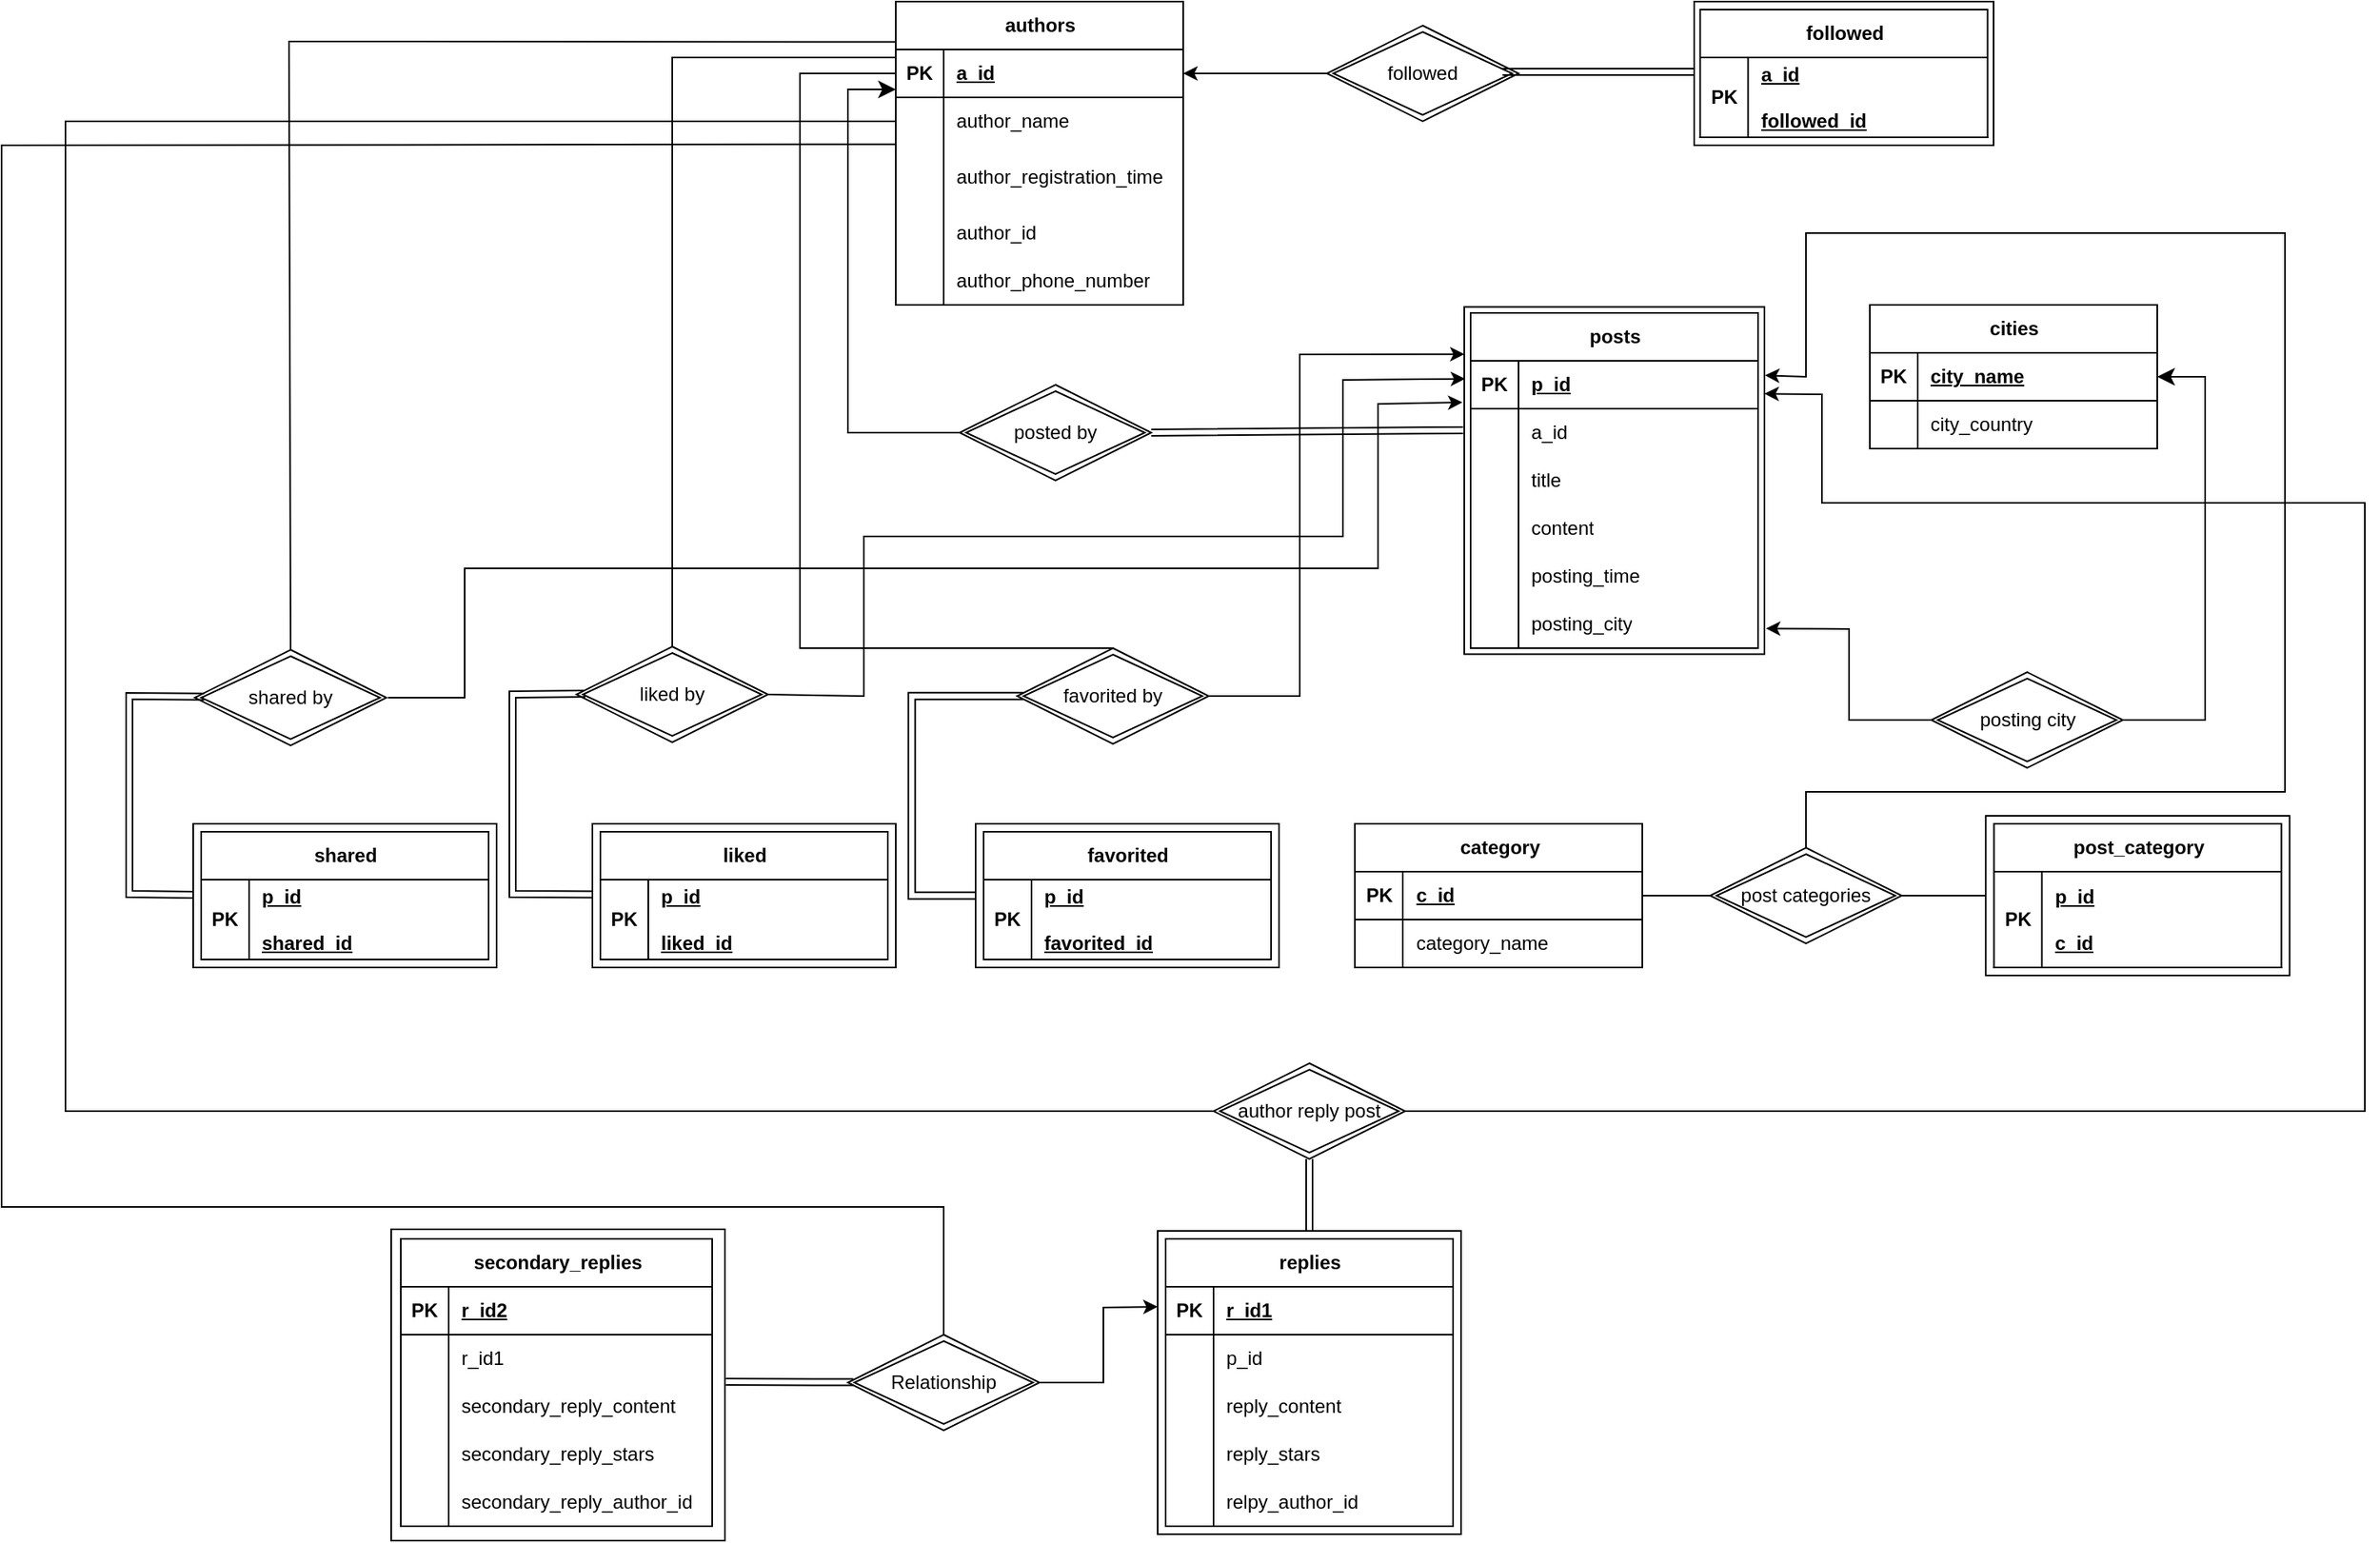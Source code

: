 <mxfile version="21.1.2" type="device">
  <diagram id="R2lEEEUBdFMjLlhIrx00" name="Page-1">
    <mxGraphModel dx="1918" dy="1151" grid="1" gridSize="10" guides="1" tooltips="1" connect="1" arrows="1" fold="1" page="0" pageScale="1" pageWidth="850" pageHeight="1100" math="0" shadow="0" extFonts="Permanent Marker^https://fonts.googleapis.com/css?family=Permanent+Marker">
      <root>
        <mxCell id="0" />
        <mxCell id="1" parent="0" />
        <mxCell id="PTO_yJPM0yT8PVMOKiED-144" value="" style="rounded=0;whiteSpace=wrap;html=1;fillColor=none;" parent="1" vertex="1">
          <mxGeometry x="920" y="-115" width="187.5" height="90" as="geometry" />
        </mxCell>
        <mxCell id="PTO_yJPM0yT8PVMOKiED-2" value="authors" style="shape=table;startSize=30;container=1;collapsible=1;childLayout=tableLayout;fixedRows=1;rowLines=0;fontStyle=1;align=center;resizeLast=1;html=1;" parent="1" vertex="1">
          <mxGeometry x="420" y="-115" width="180" height="190" as="geometry" />
        </mxCell>
        <mxCell id="PTO_yJPM0yT8PVMOKiED-3" value="" style="shape=tableRow;horizontal=0;startSize=0;swimlaneHead=0;swimlaneBody=0;fillColor=none;collapsible=0;dropTarget=0;points=[[0,0.5],[1,0.5]];portConstraint=eastwest;top=0;left=0;right=0;bottom=1;" parent="PTO_yJPM0yT8PVMOKiED-2" vertex="1">
          <mxGeometry y="30" width="180" height="30" as="geometry" />
        </mxCell>
        <mxCell id="PTO_yJPM0yT8PVMOKiED-4" value="PK" style="shape=partialRectangle;connectable=0;fillColor=none;top=0;left=0;bottom=0;right=0;fontStyle=1;overflow=hidden;whiteSpace=wrap;html=1;" parent="PTO_yJPM0yT8PVMOKiED-3" vertex="1">
          <mxGeometry width="30" height="30" as="geometry">
            <mxRectangle width="30" height="30" as="alternateBounds" />
          </mxGeometry>
        </mxCell>
        <mxCell id="PTO_yJPM0yT8PVMOKiED-5" value="a_id" style="shape=partialRectangle;connectable=0;fillColor=none;top=0;left=0;bottom=0;right=0;align=left;spacingLeft=6;fontStyle=5;overflow=hidden;whiteSpace=wrap;html=1;" parent="PTO_yJPM0yT8PVMOKiED-3" vertex="1">
          <mxGeometry x="30" width="150" height="30" as="geometry">
            <mxRectangle width="150" height="30" as="alternateBounds" />
          </mxGeometry>
        </mxCell>
        <mxCell id="PTO_yJPM0yT8PVMOKiED-6" value="" style="shape=tableRow;horizontal=0;startSize=0;swimlaneHead=0;swimlaneBody=0;fillColor=none;collapsible=0;dropTarget=0;points=[[0,0.5],[1,0.5]];portConstraint=eastwest;top=0;left=0;right=0;bottom=0;" parent="PTO_yJPM0yT8PVMOKiED-2" vertex="1">
          <mxGeometry y="60" width="180" height="30" as="geometry" />
        </mxCell>
        <mxCell id="PTO_yJPM0yT8PVMOKiED-7" value="" style="shape=partialRectangle;connectable=0;fillColor=none;top=0;left=0;bottom=0;right=0;editable=1;overflow=hidden;whiteSpace=wrap;html=1;" parent="PTO_yJPM0yT8PVMOKiED-6" vertex="1">
          <mxGeometry width="30" height="30" as="geometry">
            <mxRectangle width="30" height="30" as="alternateBounds" />
          </mxGeometry>
        </mxCell>
        <mxCell id="PTO_yJPM0yT8PVMOKiED-8" value="author_name" style="shape=partialRectangle;connectable=0;fillColor=none;top=0;left=0;bottom=0;right=0;align=left;spacingLeft=6;overflow=hidden;whiteSpace=wrap;html=1;" parent="PTO_yJPM0yT8PVMOKiED-6" vertex="1">
          <mxGeometry x="30" width="150" height="30" as="geometry">
            <mxRectangle width="150" height="30" as="alternateBounds" />
          </mxGeometry>
        </mxCell>
        <mxCell id="PTO_yJPM0yT8PVMOKiED-9" value="" style="shape=tableRow;horizontal=0;startSize=0;swimlaneHead=0;swimlaneBody=0;fillColor=none;collapsible=0;dropTarget=0;points=[[0,0.5],[1,0.5]];portConstraint=eastwest;top=0;left=0;right=0;bottom=0;" parent="PTO_yJPM0yT8PVMOKiED-2" vertex="1">
          <mxGeometry y="90" width="180" height="40" as="geometry" />
        </mxCell>
        <mxCell id="PTO_yJPM0yT8PVMOKiED-10" value="" style="shape=partialRectangle;connectable=0;fillColor=none;top=0;left=0;bottom=0;right=0;editable=1;overflow=hidden;whiteSpace=wrap;html=1;" parent="PTO_yJPM0yT8PVMOKiED-9" vertex="1">
          <mxGeometry width="30" height="40" as="geometry">
            <mxRectangle width="30" height="40" as="alternateBounds" />
          </mxGeometry>
        </mxCell>
        <mxCell id="PTO_yJPM0yT8PVMOKiED-11" value="author_registration_time" style="shape=partialRectangle;connectable=0;fillColor=none;top=0;left=0;bottom=0;right=0;align=left;spacingLeft=6;overflow=hidden;whiteSpace=wrap;html=1;" parent="PTO_yJPM0yT8PVMOKiED-9" vertex="1">
          <mxGeometry x="30" width="150" height="40" as="geometry">
            <mxRectangle width="150" height="40" as="alternateBounds" />
          </mxGeometry>
        </mxCell>
        <mxCell id="PTO_yJPM0yT8PVMOKiED-12" value="" style="shape=tableRow;horizontal=0;startSize=0;swimlaneHead=0;swimlaneBody=0;fillColor=none;collapsible=0;dropTarget=0;points=[[0,0.5],[1,0.5]];portConstraint=eastwest;top=0;left=0;right=0;bottom=0;" parent="PTO_yJPM0yT8PVMOKiED-2" vertex="1">
          <mxGeometry y="130" width="180" height="30" as="geometry" />
        </mxCell>
        <mxCell id="PTO_yJPM0yT8PVMOKiED-13" value="" style="shape=partialRectangle;connectable=0;fillColor=none;top=0;left=0;bottom=0;right=0;editable=1;overflow=hidden;whiteSpace=wrap;html=1;" parent="PTO_yJPM0yT8PVMOKiED-12" vertex="1">
          <mxGeometry width="30" height="30" as="geometry">
            <mxRectangle width="30" height="30" as="alternateBounds" />
          </mxGeometry>
        </mxCell>
        <mxCell id="PTO_yJPM0yT8PVMOKiED-14" value="author_id" style="shape=partialRectangle;connectable=0;fillColor=none;top=0;left=0;bottom=0;right=0;align=left;spacingLeft=6;overflow=hidden;whiteSpace=wrap;html=1;" parent="PTO_yJPM0yT8PVMOKiED-12" vertex="1">
          <mxGeometry x="30" width="150" height="30" as="geometry">
            <mxRectangle width="150" height="30" as="alternateBounds" />
          </mxGeometry>
        </mxCell>
        <mxCell id="PTO_yJPM0yT8PVMOKiED-15" style="shape=tableRow;horizontal=0;startSize=0;swimlaneHead=0;swimlaneBody=0;fillColor=none;collapsible=0;dropTarget=0;points=[[0,0.5],[1,0.5]];portConstraint=eastwest;top=0;left=0;right=0;bottom=0;" parent="PTO_yJPM0yT8PVMOKiED-2" vertex="1">
          <mxGeometry y="160" width="180" height="30" as="geometry" />
        </mxCell>
        <mxCell id="PTO_yJPM0yT8PVMOKiED-16" style="shape=partialRectangle;connectable=0;fillColor=none;top=0;left=0;bottom=0;right=0;editable=1;overflow=hidden;whiteSpace=wrap;html=1;" parent="PTO_yJPM0yT8PVMOKiED-15" vertex="1">
          <mxGeometry width="30" height="30" as="geometry">
            <mxRectangle width="30" height="30" as="alternateBounds" />
          </mxGeometry>
        </mxCell>
        <mxCell id="PTO_yJPM0yT8PVMOKiED-17" value="author_phone_number" style="shape=partialRectangle;connectable=0;fillColor=none;top=0;left=0;bottom=0;right=0;align=left;spacingLeft=6;overflow=hidden;whiteSpace=wrap;html=1;" parent="PTO_yJPM0yT8PVMOKiED-15" vertex="1">
          <mxGeometry x="30" width="150" height="30" as="geometry">
            <mxRectangle width="150" height="30" as="alternateBounds" />
          </mxGeometry>
        </mxCell>
        <mxCell id="PTO_yJPM0yT8PVMOKiED-18" value="posts" style="shape=table;startSize=30;container=1;collapsible=1;childLayout=tableLayout;fixedRows=1;rowLines=0;fontStyle=1;align=center;resizeLast=1;html=1;" parent="1" vertex="1">
          <mxGeometry x="780" y="80" width="180" height="210" as="geometry" />
        </mxCell>
        <mxCell id="PTO_yJPM0yT8PVMOKiED-187" value="" style="shape=tableRow;horizontal=0;startSize=0;swimlaneHead=0;swimlaneBody=0;fillColor=none;collapsible=0;dropTarget=0;points=[[0,0.5],[1,0.5]];portConstraint=eastwest;top=0;left=0;right=0;bottom=1;" parent="PTO_yJPM0yT8PVMOKiED-18" vertex="1">
          <mxGeometry y="30" width="180" height="30" as="geometry" />
        </mxCell>
        <mxCell id="PTO_yJPM0yT8PVMOKiED-188" value="PK" style="shape=partialRectangle;connectable=0;fillColor=none;top=0;left=0;bottom=0;right=0;fontStyle=1;overflow=hidden;whiteSpace=wrap;html=1;" parent="PTO_yJPM0yT8PVMOKiED-187" vertex="1">
          <mxGeometry width="30" height="30" as="geometry">
            <mxRectangle width="30" height="30" as="alternateBounds" />
          </mxGeometry>
        </mxCell>
        <mxCell id="PTO_yJPM0yT8PVMOKiED-189" value="p_id" style="shape=partialRectangle;connectable=0;fillColor=none;top=0;left=0;bottom=0;right=0;align=left;spacingLeft=6;fontStyle=5;overflow=hidden;whiteSpace=wrap;html=1;" parent="PTO_yJPM0yT8PVMOKiED-187" vertex="1">
          <mxGeometry x="30" width="150" height="30" as="geometry">
            <mxRectangle width="150" height="30" as="alternateBounds" />
          </mxGeometry>
        </mxCell>
        <mxCell id="PTO_yJPM0yT8PVMOKiED-22" value="" style="shape=tableRow;horizontal=0;startSize=0;swimlaneHead=0;swimlaneBody=0;fillColor=none;collapsible=0;dropTarget=0;points=[[0,0.5],[1,0.5]];portConstraint=eastwest;top=0;left=0;right=0;bottom=0;" parent="PTO_yJPM0yT8PVMOKiED-18" vertex="1">
          <mxGeometry y="60" width="180" height="30" as="geometry" />
        </mxCell>
        <mxCell id="PTO_yJPM0yT8PVMOKiED-23" value="" style="shape=partialRectangle;connectable=0;fillColor=none;top=0;left=0;bottom=0;right=0;editable=1;overflow=hidden;whiteSpace=wrap;html=1;" parent="PTO_yJPM0yT8PVMOKiED-22" vertex="1">
          <mxGeometry width="30" height="30" as="geometry">
            <mxRectangle width="30" height="30" as="alternateBounds" />
          </mxGeometry>
        </mxCell>
        <mxCell id="PTO_yJPM0yT8PVMOKiED-24" value="a_id" style="shape=partialRectangle;connectable=0;fillColor=none;top=0;left=0;bottom=0;right=0;align=left;spacingLeft=6;overflow=hidden;whiteSpace=wrap;html=1;" parent="PTO_yJPM0yT8PVMOKiED-22" vertex="1">
          <mxGeometry x="30" width="150" height="30" as="geometry">
            <mxRectangle width="150" height="30" as="alternateBounds" />
          </mxGeometry>
        </mxCell>
        <mxCell id="PTO_yJPM0yT8PVMOKiED-25" value="" style="shape=tableRow;horizontal=0;startSize=0;swimlaneHead=0;swimlaneBody=0;fillColor=none;collapsible=0;dropTarget=0;points=[[0,0.5],[1,0.5]];portConstraint=eastwest;top=0;left=0;right=0;bottom=0;" parent="PTO_yJPM0yT8PVMOKiED-18" vertex="1">
          <mxGeometry y="90" width="180" height="30" as="geometry" />
        </mxCell>
        <mxCell id="PTO_yJPM0yT8PVMOKiED-26" value="" style="shape=partialRectangle;connectable=0;fillColor=none;top=0;left=0;bottom=0;right=0;editable=1;overflow=hidden;whiteSpace=wrap;html=1;" parent="PTO_yJPM0yT8PVMOKiED-25" vertex="1">
          <mxGeometry width="30" height="30" as="geometry">
            <mxRectangle width="30" height="30" as="alternateBounds" />
          </mxGeometry>
        </mxCell>
        <mxCell id="PTO_yJPM0yT8PVMOKiED-27" value="title" style="shape=partialRectangle;connectable=0;fillColor=none;top=0;left=0;bottom=0;right=0;align=left;spacingLeft=6;overflow=hidden;whiteSpace=wrap;html=1;" parent="PTO_yJPM0yT8PVMOKiED-25" vertex="1">
          <mxGeometry x="30" width="150" height="30" as="geometry">
            <mxRectangle width="150" height="30" as="alternateBounds" />
          </mxGeometry>
        </mxCell>
        <mxCell id="PTO_yJPM0yT8PVMOKiED-28" value="" style="shape=tableRow;horizontal=0;startSize=0;swimlaneHead=0;swimlaneBody=0;fillColor=none;collapsible=0;dropTarget=0;points=[[0,0.5],[1,0.5]];portConstraint=eastwest;top=0;left=0;right=0;bottom=0;" parent="PTO_yJPM0yT8PVMOKiED-18" vertex="1">
          <mxGeometry y="120" width="180" height="30" as="geometry" />
        </mxCell>
        <mxCell id="PTO_yJPM0yT8PVMOKiED-29" value="" style="shape=partialRectangle;connectable=0;fillColor=none;top=0;left=0;bottom=0;right=0;editable=1;overflow=hidden;whiteSpace=wrap;html=1;" parent="PTO_yJPM0yT8PVMOKiED-28" vertex="1">
          <mxGeometry width="30" height="30" as="geometry">
            <mxRectangle width="30" height="30" as="alternateBounds" />
          </mxGeometry>
        </mxCell>
        <mxCell id="PTO_yJPM0yT8PVMOKiED-30" value="content" style="shape=partialRectangle;connectable=0;fillColor=none;top=0;left=0;bottom=0;right=0;align=left;spacingLeft=6;overflow=hidden;whiteSpace=wrap;html=1;" parent="PTO_yJPM0yT8PVMOKiED-28" vertex="1">
          <mxGeometry x="30" width="150" height="30" as="geometry">
            <mxRectangle width="150" height="30" as="alternateBounds" />
          </mxGeometry>
        </mxCell>
        <mxCell id="PTO_yJPM0yT8PVMOKiED-34" style="shape=tableRow;horizontal=0;startSize=0;swimlaneHead=0;swimlaneBody=0;fillColor=none;collapsible=0;dropTarget=0;points=[[0,0.5],[1,0.5]];portConstraint=eastwest;top=0;left=0;right=0;bottom=0;" parent="PTO_yJPM0yT8PVMOKiED-18" vertex="1">
          <mxGeometry y="150" width="180" height="30" as="geometry" />
        </mxCell>
        <mxCell id="PTO_yJPM0yT8PVMOKiED-35" style="shape=partialRectangle;connectable=0;fillColor=none;top=0;left=0;bottom=0;right=0;editable=1;overflow=hidden;whiteSpace=wrap;html=1;" parent="PTO_yJPM0yT8PVMOKiED-34" vertex="1">
          <mxGeometry width="30" height="30" as="geometry">
            <mxRectangle width="30" height="30" as="alternateBounds" />
          </mxGeometry>
        </mxCell>
        <mxCell id="PTO_yJPM0yT8PVMOKiED-36" value="posting_time" style="shape=partialRectangle;connectable=0;fillColor=none;top=0;left=0;bottom=0;right=0;align=left;spacingLeft=6;overflow=hidden;whiteSpace=wrap;html=1;" parent="PTO_yJPM0yT8PVMOKiED-34" vertex="1">
          <mxGeometry x="30" width="150" height="30" as="geometry">
            <mxRectangle width="150" height="30" as="alternateBounds" />
          </mxGeometry>
        </mxCell>
        <mxCell id="PTO_yJPM0yT8PVMOKiED-40" style="shape=tableRow;horizontal=0;startSize=0;swimlaneHead=0;swimlaneBody=0;fillColor=none;collapsible=0;dropTarget=0;points=[[0,0.5],[1,0.5]];portConstraint=eastwest;top=0;left=0;right=0;bottom=0;" parent="PTO_yJPM0yT8PVMOKiED-18" vertex="1">
          <mxGeometry y="180" width="180" height="30" as="geometry" />
        </mxCell>
        <mxCell id="PTO_yJPM0yT8PVMOKiED-41" style="shape=partialRectangle;connectable=0;fillColor=none;top=0;left=0;bottom=0;right=0;editable=1;overflow=hidden;whiteSpace=wrap;html=1;" parent="PTO_yJPM0yT8PVMOKiED-40" vertex="1">
          <mxGeometry width="30" height="30" as="geometry">
            <mxRectangle width="30" height="30" as="alternateBounds" />
          </mxGeometry>
        </mxCell>
        <mxCell id="PTO_yJPM0yT8PVMOKiED-42" value="posting_city" style="shape=partialRectangle;connectable=0;fillColor=none;top=0;left=0;bottom=0;right=0;align=left;spacingLeft=6;overflow=hidden;whiteSpace=wrap;html=1;" parent="PTO_yJPM0yT8PVMOKiED-40" vertex="1">
          <mxGeometry x="30" width="150" height="30" as="geometry">
            <mxRectangle width="150" height="30" as="alternateBounds" />
          </mxGeometry>
        </mxCell>
        <mxCell id="PTO_yJPM0yT8PVMOKiED-43" value="cities" style="shape=table;startSize=30;container=1;collapsible=1;childLayout=tableLayout;fixedRows=1;rowLines=0;fontStyle=1;align=center;resizeLast=1;html=1;" parent="1" vertex="1">
          <mxGeometry x="1030" y="75" width="180" height="90" as="geometry" />
        </mxCell>
        <mxCell id="PTO_yJPM0yT8PVMOKiED-44" value="" style="shape=tableRow;horizontal=0;startSize=0;swimlaneHead=0;swimlaneBody=0;fillColor=none;collapsible=0;dropTarget=0;points=[[0,0.5],[1,0.5]];portConstraint=eastwest;top=0;left=0;right=0;bottom=1;" parent="PTO_yJPM0yT8PVMOKiED-43" vertex="1">
          <mxGeometry y="30" width="180" height="30" as="geometry" />
        </mxCell>
        <mxCell id="PTO_yJPM0yT8PVMOKiED-45" value="PK" style="shape=partialRectangle;connectable=0;fillColor=none;top=0;left=0;bottom=0;right=0;fontStyle=1;overflow=hidden;whiteSpace=wrap;html=1;" parent="PTO_yJPM0yT8PVMOKiED-44" vertex="1">
          <mxGeometry width="30" height="30" as="geometry">
            <mxRectangle width="30" height="30" as="alternateBounds" />
          </mxGeometry>
        </mxCell>
        <mxCell id="PTO_yJPM0yT8PVMOKiED-46" value="city_name" style="shape=partialRectangle;connectable=0;fillColor=none;top=0;left=0;bottom=0;right=0;align=left;spacingLeft=6;fontStyle=5;overflow=hidden;whiteSpace=wrap;html=1;" parent="PTO_yJPM0yT8PVMOKiED-44" vertex="1">
          <mxGeometry x="30" width="150" height="30" as="geometry">
            <mxRectangle width="150" height="30" as="alternateBounds" />
          </mxGeometry>
        </mxCell>
        <mxCell id="PTO_yJPM0yT8PVMOKiED-47" value="" style="shape=tableRow;horizontal=0;startSize=0;swimlaneHead=0;swimlaneBody=0;fillColor=none;collapsible=0;dropTarget=0;points=[[0,0.5],[1,0.5]];portConstraint=eastwest;top=0;left=0;right=0;bottom=0;" parent="PTO_yJPM0yT8PVMOKiED-43" vertex="1">
          <mxGeometry y="60" width="180" height="30" as="geometry" />
        </mxCell>
        <mxCell id="PTO_yJPM0yT8PVMOKiED-48" value="" style="shape=partialRectangle;connectable=0;fillColor=none;top=0;left=0;bottom=0;right=0;editable=1;overflow=hidden;whiteSpace=wrap;html=1;" parent="PTO_yJPM0yT8PVMOKiED-47" vertex="1">
          <mxGeometry width="30" height="30" as="geometry">
            <mxRectangle width="30" height="30" as="alternateBounds" />
          </mxGeometry>
        </mxCell>
        <mxCell id="PTO_yJPM0yT8PVMOKiED-49" value="city_country" style="shape=partialRectangle;connectable=0;fillColor=none;top=0;left=0;bottom=0;right=0;align=left;spacingLeft=6;overflow=hidden;whiteSpace=wrap;html=1;" parent="PTO_yJPM0yT8PVMOKiED-47" vertex="1">
          <mxGeometry x="30" width="150" height="30" as="geometry">
            <mxRectangle width="150" height="30" as="alternateBounds" />
          </mxGeometry>
        </mxCell>
        <mxCell id="PTO_yJPM0yT8PVMOKiED-56" value="category" style="shape=table;startSize=30;container=1;collapsible=1;childLayout=tableLayout;fixedRows=1;rowLines=0;fontStyle=1;align=center;resizeLast=1;html=1;" parent="1" vertex="1">
          <mxGeometry x="707.5" y="400" width="180" height="90" as="geometry" />
        </mxCell>
        <mxCell id="PTO_yJPM0yT8PVMOKiED-57" value="" style="shape=tableRow;horizontal=0;startSize=0;swimlaneHead=0;swimlaneBody=0;fillColor=none;collapsible=0;dropTarget=0;points=[[0,0.5],[1,0.5]];portConstraint=eastwest;top=0;left=0;right=0;bottom=1;" parent="PTO_yJPM0yT8PVMOKiED-56" vertex="1">
          <mxGeometry y="30" width="180" height="30" as="geometry" />
        </mxCell>
        <mxCell id="PTO_yJPM0yT8PVMOKiED-58" value="PK" style="shape=partialRectangle;connectable=0;fillColor=none;top=0;left=0;bottom=0;right=0;fontStyle=1;overflow=hidden;whiteSpace=wrap;html=1;" parent="PTO_yJPM0yT8PVMOKiED-57" vertex="1">
          <mxGeometry width="30" height="30" as="geometry">
            <mxRectangle width="30" height="30" as="alternateBounds" />
          </mxGeometry>
        </mxCell>
        <mxCell id="PTO_yJPM0yT8PVMOKiED-59" value="c_id" style="shape=partialRectangle;connectable=0;fillColor=none;top=0;left=0;bottom=0;right=0;align=left;spacingLeft=6;fontStyle=5;overflow=hidden;whiteSpace=wrap;html=1;" parent="PTO_yJPM0yT8PVMOKiED-57" vertex="1">
          <mxGeometry x="30" width="150" height="30" as="geometry">
            <mxRectangle width="150" height="30" as="alternateBounds" />
          </mxGeometry>
        </mxCell>
        <mxCell id="PTO_yJPM0yT8PVMOKiED-60" value="" style="shape=tableRow;horizontal=0;startSize=0;swimlaneHead=0;swimlaneBody=0;fillColor=none;collapsible=0;dropTarget=0;points=[[0,0.5],[1,0.5]];portConstraint=eastwest;top=0;left=0;right=0;bottom=0;" parent="PTO_yJPM0yT8PVMOKiED-56" vertex="1">
          <mxGeometry y="60" width="180" height="30" as="geometry" />
        </mxCell>
        <mxCell id="PTO_yJPM0yT8PVMOKiED-61" value="" style="shape=partialRectangle;connectable=0;fillColor=none;top=0;left=0;bottom=0;right=0;editable=1;overflow=hidden;whiteSpace=wrap;html=1;" parent="PTO_yJPM0yT8PVMOKiED-60" vertex="1">
          <mxGeometry width="30" height="30" as="geometry">
            <mxRectangle width="30" height="30" as="alternateBounds" />
          </mxGeometry>
        </mxCell>
        <mxCell id="PTO_yJPM0yT8PVMOKiED-62" value="category_name" style="shape=partialRectangle;connectable=0;fillColor=none;top=0;left=0;bottom=0;right=0;align=left;spacingLeft=6;overflow=hidden;whiteSpace=wrap;html=1;" parent="PTO_yJPM0yT8PVMOKiED-60" vertex="1">
          <mxGeometry x="30" width="150" height="30" as="geometry">
            <mxRectangle width="150" height="30" as="alternateBounds" />
          </mxGeometry>
        </mxCell>
        <mxCell id="PTO_yJPM0yT8PVMOKiED-69" value="post_category" style="shape=table;startSize=30;container=1;collapsible=1;childLayout=tableLayout;fixedRows=1;rowLines=0;fontStyle=1;align=center;resizeLast=1;html=1;" parent="1" vertex="1">
          <mxGeometry x="1107.75" y="400" width="180" height="90" as="geometry" />
        </mxCell>
        <mxCell id="PTO_yJPM0yT8PVMOKiED-70" value="" style="shape=tableRow;horizontal=0;startSize=0;swimlaneHead=0;swimlaneBody=0;fillColor=none;collapsible=0;dropTarget=0;points=[[0,0.5],[1,0.5]];portConstraint=eastwest;top=0;left=0;right=0;bottom=1;" parent="PTO_yJPM0yT8PVMOKiED-69" vertex="1">
          <mxGeometry y="30" width="180" height="60" as="geometry" />
        </mxCell>
        <mxCell id="PTO_yJPM0yT8PVMOKiED-71" value="PK" style="shape=partialRectangle;connectable=0;fillColor=none;top=0;left=0;bottom=0;right=0;fontStyle=1;overflow=hidden;whiteSpace=wrap;html=1;" parent="PTO_yJPM0yT8PVMOKiED-70" vertex="1">
          <mxGeometry width="30" height="60" as="geometry">
            <mxRectangle width="30" height="60" as="alternateBounds" />
          </mxGeometry>
        </mxCell>
        <mxCell id="PTO_yJPM0yT8PVMOKiED-72" value="p_id&lt;br&gt;&lt;br&gt;c_id" style="shape=partialRectangle;connectable=0;fillColor=none;top=0;left=0;bottom=0;right=0;align=left;spacingLeft=6;fontStyle=5;overflow=hidden;whiteSpace=wrap;html=1;" parent="PTO_yJPM0yT8PVMOKiED-70" vertex="1">
          <mxGeometry x="30" width="150" height="60" as="geometry">
            <mxRectangle width="150" height="60" as="alternateBounds" />
          </mxGeometry>
        </mxCell>
        <mxCell id="PTO_yJPM0yT8PVMOKiED-85" value="followed" style="shape=table;startSize=30;container=1;collapsible=1;childLayout=tableLayout;fixedRows=1;rowLines=0;fontStyle=1;align=center;resizeLast=1;html=1;" parent="1" vertex="1">
          <mxGeometry x="923.75" y="-110" width="180" height="80" as="geometry" />
        </mxCell>
        <mxCell id="PTO_yJPM0yT8PVMOKiED-86" value="" style="shape=tableRow;horizontal=0;startSize=0;swimlaneHead=0;swimlaneBody=0;fillColor=none;collapsible=0;dropTarget=0;points=[[0,0.5],[1,0.5]];portConstraint=eastwest;top=0;left=0;right=0;bottom=1;" parent="PTO_yJPM0yT8PVMOKiED-85" vertex="1">
          <mxGeometry y="30" width="180" height="50" as="geometry" />
        </mxCell>
        <mxCell id="PTO_yJPM0yT8PVMOKiED-87" value="PK" style="shape=partialRectangle;connectable=0;fillColor=none;top=0;left=0;bottom=0;right=0;fontStyle=1;overflow=hidden;whiteSpace=wrap;html=1;" parent="PTO_yJPM0yT8PVMOKiED-86" vertex="1">
          <mxGeometry width="30" height="50" as="geometry">
            <mxRectangle width="30" height="50" as="alternateBounds" />
          </mxGeometry>
        </mxCell>
        <mxCell id="PTO_yJPM0yT8PVMOKiED-88" value="a_id&lt;br&gt;&lt;br&gt;followed_id" style="shape=partialRectangle;connectable=0;fillColor=none;top=0;left=0;bottom=0;right=0;align=left;spacingLeft=6;fontStyle=5;overflow=hidden;whiteSpace=wrap;html=1;" parent="PTO_yJPM0yT8PVMOKiED-86" vertex="1">
          <mxGeometry x="30" width="150" height="50" as="geometry">
            <mxRectangle width="150" height="50" as="alternateBounds" />
          </mxGeometry>
        </mxCell>
        <mxCell id="PTO_yJPM0yT8PVMOKiED-98" value="favorited" style="shape=table;startSize=30;container=1;collapsible=1;childLayout=tableLayout;fixedRows=1;rowLines=0;fontStyle=1;align=center;resizeLast=1;html=1;swimlaneFillColor=default;" parent="1" vertex="1">
          <mxGeometry x="475" y="405" width="180" height="80" as="geometry" />
        </mxCell>
        <mxCell id="PTO_yJPM0yT8PVMOKiED-99" value="" style="shape=tableRow;horizontal=0;startSize=0;swimlaneHead=0;swimlaneBody=0;fillColor=none;collapsible=0;dropTarget=0;points=[[0,0.5],[1,0.5]];portConstraint=eastwest;top=0;left=0;right=0;bottom=1;" parent="PTO_yJPM0yT8PVMOKiED-98" vertex="1">
          <mxGeometry y="30" width="180" height="50" as="geometry" />
        </mxCell>
        <mxCell id="PTO_yJPM0yT8PVMOKiED-100" value="PK" style="shape=partialRectangle;connectable=0;fillColor=none;top=0;left=0;bottom=0;right=0;fontStyle=1;overflow=hidden;whiteSpace=wrap;html=1;" parent="PTO_yJPM0yT8PVMOKiED-99" vertex="1">
          <mxGeometry width="30" height="50" as="geometry">
            <mxRectangle width="30" height="50" as="alternateBounds" />
          </mxGeometry>
        </mxCell>
        <mxCell id="PTO_yJPM0yT8PVMOKiED-101" value="p_id&lt;br&gt;&lt;br&gt;favorited_id" style="shape=partialRectangle;connectable=0;fillColor=none;top=0;left=0;bottom=0;right=0;align=left;spacingLeft=6;fontStyle=5;overflow=hidden;whiteSpace=wrap;html=1;" parent="PTO_yJPM0yT8PVMOKiED-99" vertex="1">
          <mxGeometry x="30" width="150" height="50" as="geometry">
            <mxRectangle width="150" height="50" as="alternateBounds" />
          </mxGeometry>
        </mxCell>
        <mxCell id="PTO_yJPM0yT8PVMOKiED-102" value="liked" style="shape=table;startSize=30;container=1;collapsible=1;childLayout=tableLayout;fixedRows=1;rowLines=0;fontStyle=1;align=center;resizeLast=1;html=1;" parent="1" vertex="1">
          <mxGeometry x="235" y="405" width="180" height="80" as="geometry" />
        </mxCell>
        <mxCell id="PTO_yJPM0yT8PVMOKiED-103" value="" style="shape=tableRow;horizontal=0;startSize=0;swimlaneHead=0;swimlaneBody=0;fillColor=none;collapsible=0;dropTarget=0;points=[[0,0.5],[1,0.5]];portConstraint=eastwest;top=0;left=0;right=0;bottom=1;" parent="PTO_yJPM0yT8PVMOKiED-102" vertex="1">
          <mxGeometry y="30" width="180" height="50" as="geometry" />
        </mxCell>
        <mxCell id="PTO_yJPM0yT8PVMOKiED-104" value="PK" style="shape=partialRectangle;connectable=0;fillColor=none;top=0;left=0;bottom=0;right=0;fontStyle=1;overflow=hidden;whiteSpace=wrap;html=1;" parent="PTO_yJPM0yT8PVMOKiED-103" vertex="1">
          <mxGeometry width="30" height="50" as="geometry">
            <mxRectangle width="30" height="50" as="alternateBounds" />
          </mxGeometry>
        </mxCell>
        <mxCell id="PTO_yJPM0yT8PVMOKiED-105" value="p_id&lt;br&gt;&lt;br&gt;liked_id" style="shape=partialRectangle;connectable=0;fillColor=none;top=0;left=0;bottom=0;right=0;align=left;spacingLeft=6;fontStyle=5;overflow=hidden;whiteSpace=wrap;html=1;" parent="PTO_yJPM0yT8PVMOKiED-103" vertex="1">
          <mxGeometry x="30" width="150" height="50" as="geometry">
            <mxRectangle width="150" height="50" as="alternateBounds" />
          </mxGeometry>
        </mxCell>
        <mxCell id="PTO_yJPM0yT8PVMOKiED-106" value="shared" style="shape=table;startSize=30;container=1;collapsible=1;childLayout=tableLayout;fixedRows=1;rowLines=0;fontStyle=1;align=center;resizeLast=1;html=1;" parent="1" vertex="1">
          <mxGeometry x="-15" y="405" width="180" height="80" as="geometry" />
        </mxCell>
        <mxCell id="PTO_yJPM0yT8PVMOKiED-107" value="" style="shape=tableRow;horizontal=0;startSize=0;swimlaneHead=0;swimlaneBody=0;fillColor=none;collapsible=0;dropTarget=0;points=[[0,0.5],[1,0.5]];portConstraint=eastwest;top=0;left=0;right=0;bottom=1;" parent="PTO_yJPM0yT8PVMOKiED-106" vertex="1">
          <mxGeometry y="30" width="180" height="50" as="geometry" />
        </mxCell>
        <mxCell id="PTO_yJPM0yT8PVMOKiED-108" value="PK" style="shape=partialRectangle;connectable=0;fillColor=none;top=0;left=0;bottom=0;right=0;fontStyle=1;overflow=hidden;whiteSpace=wrap;html=1;" parent="PTO_yJPM0yT8PVMOKiED-107" vertex="1">
          <mxGeometry width="30" height="50" as="geometry">
            <mxRectangle width="30" height="50" as="alternateBounds" />
          </mxGeometry>
        </mxCell>
        <mxCell id="PTO_yJPM0yT8PVMOKiED-109" value="p_id&lt;br&gt;&lt;br&gt;shared_id" style="shape=partialRectangle;connectable=0;fillColor=none;top=0;left=0;bottom=0;right=0;align=left;spacingLeft=6;fontStyle=5;overflow=hidden;whiteSpace=wrap;html=1;" parent="PTO_yJPM0yT8PVMOKiED-107" vertex="1">
          <mxGeometry x="30" width="150" height="50" as="geometry">
            <mxRectangle width="150" height="50" as="alternateBounds" />
          </mxGeometry>
        </mxCell>
        <mxCell id="PTO_yJPM0yT8PVMOKiED-110" value="replies" style="shape=table;startSize=30;container=1;collapsible=1;childLayout=tableLayout;fixedRows=1;rowLines=0;fontStyle=1;align=center;resizeLast=1;html=1;" parent="1" vertex="1">
          <mxGeometry x="589" y="660" width="180" height="180" as="geometry" />
        </mxCell>
        <mxCell id="PTO_yJPM0yT8PVMOKiED-111" value="" style="shape=tableRow;horizontal=0;startSize=0;swimlaneHead=0;swimlaneBody=0;fillColor=none;collapsible=0;dropTarget=0;points=[[0,0.5],[1,0.5]];portConstraint=eastwest;top=0;left=0;right=0;bottom=1;" parent="PTO_yJPM0yT8PVMOKiED-110" vertex="1">
          <mxGeometry y="30" width="180" height="30" as="geometry" />
        </mxCell>
        <mxCell id="PTO_yJPM0yT8PVMOKiED-112" value="PK" style="shape=partialRectangle;connectable=0;fillColor=none;top=0;left=0;bottom=0;right=0;fontStyle=1;overflow=hidden;whiteSpace=wrap;html=1;" parent="PTO_yJPM0yT8PVMOKiED-111" vertex="1">
          <mxGeometry width="30" height="30" as="geometry">
            <mxRectangle width="30" height="30" as="alternateBounds" />
          </mxGeometry>
        </mxCell>
        <mxCell id="PTO_yJPM0yT8PVMOKiED-113" value="r_id1" style="shape=partialRectangle;connectable=0;fillColor=none;top=0;left=0;bottom=0;right=0;align=left;spacingLeft=6;fontStyle=5;overflow=hidden;whiteSpace=wrap;html=1;" parent="PTO_yJPM0yT8PVMOKiED-111" vertex="1">
          <mxGeometry x="30" width="150" height="30" as="geometry">
            <mxRectangle width="150" height="30" as="alternateBounds" />
          </mxGeometry>
        </mxCell>
        <mxCell id="PTO_yJPM0yT8PVMOKiED-114" value="" style="shape=tableRow;horizontal=0;startSize=0;swimlaneHead=0;swimlaneBody=0;fillColor=none;collapsible=0;dropTarget=0;points=[[0,0.5],[1,0.5]];portConstraint=eastwest;top=0;left=0;right=0;bottom=0;" parent="PTO_yJPM0yT8PVMOKiED-110" vertex="1">
          <mxGeometry y="60" width="180" height="30" as="geometry" />
        </mxCell>
        <mxCell id="PTO_yJPM0yT8PVMOKiED-115" value="" style="shape=partialRectangle;connectable=0;fillColor=none;top=0;left=0;bottom=0;right=0;editable=1;overflow=hidden;whiteSpace=wrap;html=1;" parent="PTO_yJPM0yT8PVMOKiED-114" vertex="1">
          <mxGeometry width="30" height="30" as="geometry">
            <mxRectangle width="30" height="30" as="alternateBounds" />
          </mxGeometry>
        </mxCell>
        <mxCell id="PTO_yJPM0yT8PVMOKiED-116" value="p_id" style="shape=partialRectangle;connectable=0;fillColor=none;top=0;left=0;bottom=0;right=0;align=left;spacingLeft=6;overflow=hidden;whiteSpace=wrap;html=1;" parent="PTO_yJPM0yT8PVMOKiED-114" vertex="1">
          <mxGeometry x="30" width="150" height="30" as="geometry">
            <mxRectangle width="150" height="30" as="alternateBounds" />
          </mxGeometry>
        </mxCell>
        <mxCell id="PTO_yJPM0yT8PVMOKiED-117" value="" style="shape=tableRow;horizontal=0;startSize=0;swimlaneHead=0;swimlaneBody=0;fillColor=none;collapsible=0;dropTarget=0;points=[[0,0.5],[1,0.5]];portConstraint=eastwest;top=0;left=0;right=0;bottom=0;" parent="PTO_yJPM0yT8PVMOKiED-110" vertex="1">
          <mxGeometry y="90" width="180" height="30" as="geometry" />
        </mxCell>
        <mxCell id="PTO_yJPM0yT8PVMOKiED-118" value="" style="shape=partialRectangle;connectable=0;fillColor=none;top=0;left=0;bottom=0;right=0;editable=1;overflow=hidden;whiteSpace=wrap;html=1;" parent="PTO_yJPM0yT8PVMOKiED-117" vertex="1">
          <mxGeometry width="30" height="30" as="geometry">
            <mxRectangle width="30" height="30" as="alternateBounds" />
          </mxGeometry>
        </mxCell>
        <mxCell id="PTO_yJPM0yT8PVMOKiED-119" value="reply_content" style="shape=partialRectangle;connectable=0;fillColor=none;top=0;left=0;bottom=0;right=0;align=left;spacingLeft=6;overflow=hidden;whiteSpace=wrap;html=1;" parent="PTO_yJPM0yT8PVMOKiED-117" vertex="1">
          <mxGeometry x="30" width="150" height="30" as="geometry">
            <mxRectangle width="150" height="30" as="alternateBounds" />
          </mxGeometry>
        </mxCell>
        <mxCell id="PTO_yJPM0yT8PVMOKiED-120" value="" style="shape=tableRow;horizontal=0;startSize=0;swimlaneHead=0;swimlaneBody=0;fillColor=none;collapsible=0;dropTarget=0;points=[[0,0.5],[1,0.5]];portConstraint=eastwest;top=0;left=0;right=0;bottom=0;" parent="PTO_yJPM0yT8PVMOKiED-110" vertex="1">
          <mxGeometry y="120" width="180" height="30" as="geometry" />
        </mxCell>
        <mxCell id="PTO_yJPM0yT8PVMOKiED-121" value="" style="shape=partialRectangle;connectable=0;fillColor=none;top=0;left=0;bottom=0;right=0;editable=1;overflow=hidden;whiteSpace=wrap;html=1;" parent="PTO_yJPM0yT8PVMOKiED-120" vertex="1">
          <mxGeometry width="30" height="30" as="geometry">
            <mxRectangle width="30" height="30" as="alternateBounds" />
          </mxGeometry>
        </mxCell>
        <mxCell id="PTO_yJPM0yT8PVMOKiED-122" value="reply_stars" style="shape=partialRectangle;connectable=0;fillColor=none;top=0;left=0;bottom=0;right=0;align=left;spacingLeft=6;overflow=hidden;whiteSpace=wrap;html=1;" parent="PTO_yJPM0yT8PVMOKiED-120" vertex="1">
          <mxGeometry x="30" width="150" height="30" as="geometry">
            <mxRectangle width="150" height="30" as="alternateBounds" />
          </mxGeometry>
        </mxCell>
        <mxCell id="PTO_yJPM0yT8PVMOKiED-123" style="shape=tableRow;horizontal=0;startSize=0;swimlaneHead=0;swimlaneBody=0;fillColor=none;collapsible=0;dropTarget=0;points=[[0,0.5],[1,0.5]];portConstraint=eastwest;top=0;left=0;right=0;bottom=0;" parent="PTO_yJPM0yT8PVMOKiED-110" vertex="1">
          <mxGeometry y="150" width="180" height="30" as="geometry" />
        </mxCell>
        <mxCell id="PTO_yJPM0yT8PVMOKiED-124" style="shape=partialRectangle;connectable=0;fillColor=none;top=0;left=0;bottom=0;right=0;editable=1;overflow=hidden;whiteSpace=wrap;html=1;" parent="PTO_yJPM0yT8PVMOKiED-123" vertex="1">
          <mxGeometry width="30" height="30" as="geometry">
            <mxRectangle width="30" height="30" as="alternateBounds" />
          </mxGeometry>
        </mxCell>
        <mxCell id="PTO_yJPM0yT8PVMOKiED-125" value="relpy_author_id" style="shape=partialRectangle;connectable=0;fillColor=none;top=0;left=0;bottom=0;right=0;align=left;spacingLeft=6;overflow=hidden;whiteSpace=wrap;html=1;" parent="PTO_yJPM0yT8PVMOKiED-123" vertex="1">
          <mxGeometry x="30" width="150" height="30" as="geometry">
            <mxRectangle width="150" height="30" as="alternateBounds" />
          </mxGeometry>
        </mxCell>
        <mxCell id="PTO_yJPM0yT8PVMOKiED-126" value="secondary_replies" style="shape=table;startSize=30;container=1;collapsible=1;childLayout=tableLayout;fixedRows=1;rowLines=0;fontStyle=1;align=center;resizeLast=1;html=1;" parent="1" vertex="1">
          <mxGeometry x="110" y="660" width="195" height="180" as="geometry" />
        </mxCell>
        <mxCell id="PTO_yJPM0yT8PVMOKiED-127" value="" style="shape=tableRow;horizontal=0;startSize=0;swimlaneHead=0;swimlaneBody=0;fillColor=none;collapsible=0;dropTarget=0;points=[[0,0.5],[1,0.5]];portConstraint=eastwest;top=0;left=0;right=0;bottom=1;" parent="PTO_yJPM0yT8PVMOKiED-126" vertex="1">
          <mxGeometry y="30" width="195" height="30" as="geometry" />
        </mxCell>
        <mxCell id="PTO_yJPM0yT8PVMOKiED-128" value="PK" style="shape=partialRectangle;connectable=0;fillColor=none;top=0;left=0;bottom=0;right=0;fontStyle=1;overflow=hidden;whiteSpace=wrap;html=1;" parent="PTO_yJPM0yT8PVMOKiED-127" vertex="1">
          <mxGeometry width="30" height="30" as="geometry">
            <mxRectangle width="30" height="30" as="alternateBounds" />
          </mxGeometry>
        </mxCell>
        <mxCell id="PTO_yJPM0yT8PVMOKiED-129" value="r_id2" style="shape=partialRectangle;connectable=0;fillColor=none;top=0;left=0;bottom=0;right=0;align=left;spacingLeft=6;fontStyle=5;overflow=hidden;whiteSpace=wrap;html=1;" parent="PTO_yJPM0yT8PVMOKiED-127" vertex="1">
          <mxGeometry x="30" width="165" height="30" as="geometry">
            <mxRectangle width="165" height="30" as="alternateBounds" />
          </mxGeometry>
        </mxCell>
        <mxCell id="PTO_yJPM0yT8PVMOKiED-130" value="" style="shape=tableRow;horizontal=0;startSize=0;swimlaneHead=0;swimlaneBody=0;fillColor=none;collapsible=0;dropTarget=0;points=[[0,0.5],[1,0.5]];portConstraint=eastwest;top=0;left=0;right=0;bottom=0;" parent="PTO_yJPM0yT8PVMOKiED-126" vertex="1">
          <mxGeometry y="60" width="195" height="30" as="geometry" />
        </mxCell>
        <mxCell id="PTO_yJPM0yT8PVMOKiED-131" value="" style="shape=partialRectangle;connectable=0;fillColor=none;top=0;left=0;bottom=0;right=0;editable=1;overflow=hidden;whiteSpace=wrap;html=1;" parent="PTO_yJPM0yT8PVMOKiED-130" vertex="1">
          <mxGeometry width="30" height="30" as="geometry">
            <mxRectangle width="30" height="30" as="alternateBounds" />
          </mxGeometry>
        </mxCell>
        <mxCell id="PTO_yJPM0yT8PVMOKiED-132" value="r_id1" style="shape=partialRectangle;connectable=0;fillColor=none;top=0;left=0;bottom=0;right=0;align=left;spacingLeft=6;overflow=hidden;whiteSpace=wrap;html=1;" parent="PTO_yJPM0yT8PVMOKiED-130" vertex="1">
          <mxGeometry x="30" width="165" height="30" as="geometry">
            <mxRectangle width="165" height="30" as="alternateBounds" />
          </mxGeometry>
        </mxCell>
        <mxCell id="PTO_yJPM0yT8PVMOKiED-133" value="" style="shape=tableRow;horizontal=0;startSize=0;swimlaneHead=0;swimlaneBody=0;fillColor=none;collapsible=0;dropTarget=0;points=[[0,0.5],[1,0.5]];portConstraint=eastwest;top=0;left=0;right=0;bottom=0;" parent="PTO_yJPM0yT8PVMOKiED-126" vertex="1">
          <mxGeometry y="90" width="195" height="30" as="geometry" />
        </mxCell>
        <mxCell id="PTO_yJPM0yT8PVMOKiED-134" value="" style="shape=partialRectangle;connectable=0;fillColor=none;top=0;left=0;bottom=0;right=0;editable=1;overflow=hidden;whiteSpace=wrap;html=1;" parent="PTO_yJPM0yT8PVMOKiED-133" vertex="1">
          <mxGeometry width="30" height="30" as="geometry">
            <mxRectangle width="30" height="30" as="alternateBounds" />
          </mxGeometry>
        </mxCell>
        <mxCell id="PTO_yJPM0yT8PVMOKiED-135" value="secondary_reply_content" style="shape=partialRectangle;connectable=0;fillColor=none;top=0;left=0;bottom=0;right=0;align=left;spacingLeft=6;overflow=hidden;whiteSpace=wrap;html=1;" parent="PTO_yJPM0yT8PVMOKiED-133" vertex="1">
          <mxGeometry x="30" width="165" height="30" as="geometry">
            <mxRectangle width="165" height="30" as="alternateBounds" />
          </mxGeometry>
        </mxCell>
        <mxCell id="PTO_yJPM0yT8PVMOKiED-136" value="" style="shape=tableRow;horizontal=0;startSize=0;swimlaneHead=0;swimlaneBody=0;fillColor=none;collapsible=0;dropTarget=0;points=[[0,0.5],[1,0.5]];portConstraint=eastwest;top=0;left=0;right=0;bottom=0;" parent="PTO_yJPM0yT8PVMOKiED-126" vertex="1">
          <mxGeometry y="120" width="195" height="30" as="geometry" />
        </mxCell>
        <mxCell id="PTO_yJPM0yT8PVMOKiED-137" value="" style="shape=partialRectangle;connectable=0;fillColor=none;top=0;left=0;bottom=0;right=0;editable=1;overflow=hidden;whiteSpace=wrap;html=1;" parent="PTO_yJPM0yT8PVMOKiED-136" vertex="1">
          <mxGeometry width="30" height="30" as="geometry">
            <mxRectangle width="30" height="30" as="alternateBounds" />
          </mxGeometry>
        </mxCell>
        <mxCell id="PTO_yJPM0yT8PVMOKiED-138" value="secondary_reply_stars" style="shape=partialRectangle;connectable=0;fillColor=none;top=0;left=0;bottom=0;right=0;align=left;spacingLeft=6;overflow=hidden;whiteSpace=wrap;html=1;" parent="PTO_yJPM0yT8PVMOKiED-136" vertex="1">
          <mxGeometry x="30" width="165" height="30" as="geometry">
            <mxRectangle width="165" height="30" as="alternateBounds" />
          </mxGeometry>
        </mxCell>
        <mxCell id="PTO_yJPM0yT8PVMOKiED-139" value="" style="shape=tableRow;horizontal=0;startSize=0;swimlaneHead=0;swimlaneBody=0;fillColor=none;collapsible=0;dropTarget=0;points=[[0,0.5],[1,0.5]];portConstraint=eastwest;top=0;left=0;right=0;bottom=0;" parent="PTO_yJPM0yT8PVMOKiED-126" vertex="1">
          <mxGeometry y="150" width="195" height="30" as="geometry" />
        </mxCell>
        <mxCell id="PTO_yJPM0yT8PVMOKiED-140" value="" style="shape=partialRectangle;connectable=0;fillColor=none;top=0;left=0;bottom=0;right=0;editable=1;overflow=hidden;whiteSpace=wrap;html=1;" parent="PTO_yJPM0yT8PVMOKiED-139" vertex="1">
          <mxGeometry width="30" height="30" as="geometry">
            <mxRectangle width="30" height="30" as="alternateBounds" />
          </mxGeometry>
        </mxCell>
        <mxCell id="PTO_yJPM0yT8PVMOKiED-141" value="secondary_reply_author_id" style="shape=partialRectangle;connectable=0;fillColor=none;top=0;left=0;bottom=0;right=0;align=left;spacingLeft=6;overflow=hidden;whiteSpace=wrap;html=1;" parent="PTO_yJPM0yT8PVMOKiED-139" vertex="1">
          <mxGeometry x="30" width="165" height="30" as="geometry">
            <mxRectangle width="165" height="30" as="alternateBounds" />
          </mxGeometry>
        </mxCell>
        <mxCell id="PTO_yJPM0yT8PVMOKiED-143" value="followed" style="shape=rhombus;double=1;perimeter=rhombusPerimeter;whiteSpace=wrap;html=1;align=center;" parent="1" vertex="1">
          <mxGeometry x="690" y="-100" width="120" height="60" as="geometry" />
        </mxCell>
        <mxCell id="PTO_yJPM0yT8PVMOKiED-151" value="" style="shape=link;html=1;rounded=0;" parent="1" edge="1">
          <mxGeometry relative="1" as="geometry">
            <mxPoint x="800" y="-71" as="sourcePoint" />
            <mxPoint x="920" y="-71" as="targetPoint" />
          </mxGeometry>
        </mxCell>
        <mxCell id="PTO_yJPM0yT8PVMOKiED-154" value="" style="endArrow=classic;html=1;rounded=0;entryX=1;entryY=0.5;entryDx=0;entryDy=0;" parent="1" target="PTO_yJPM0yT8PVMOKiED-3" edge="1">
          <mxGeometry width="50" height="50" relative="1" as="geometry">
            <mxPoint x="690" y="-70" as="sourcePoint" />
            <mxPoint x="740" y="-120" as="targetPoint" />
          </mxGeometry>
        </mxCell>
        <mxCell id="PTO_yJPM0yT8PVMOKiED-158" value="" style="edgeStyle=segmentEdgeStyle;endArrow=classic;html=1;curved=0;rounded=0;endSize=8;startSize=8;" parent="1" edge="1">
          <mxGeometry width="50" height="50" relative="1" as="geometry">
            <mxPoint x="460" y="155" as="sourcePoint" />
            <mxPoint x="420" y="-60" as="targetPoint" />
            <Array as="points">
              <mxPoint x="390" y="155" />
              <mxPoint x="390" y="-60" />
            </Array>
          </mxGeometry>
        </mxCell>
        <mxCell id="PTO_yJPM0yT8PVMOKiED-161" value="" style="edgeStyle=segmentEdgeStyle;endArrow=classic;html=1;curved=0;rounded=0;endSize=8;startSize=8;entryX=1;entryY=0.5;entryDx=0;entryDy=0;exitX=1;exitY=0.5;exitDx=0;exitDy=0;" parent="1" source="PTO_yJPM0yT8PVMOKiED-212" target="PTO_yJPM0yT8PVMOKiED-44" edge="1">
          <mxGeometry width="50" height="50" relative="1" as="geometry">
            <mxPoint x="1187.5" y="335.0" as="sourcePoint" />
            <mxPoint x="1238" y="256" as="targetPoint" />
            <Array as="points">
              <mxPoint x="1240" y="335" />
              <mxPoint x="1240" y="120" />
            </Array>
          </mxGeometry>
        </mxCell>
        <mxCell id="PTO_yJPM0yT8PVMOKiED-168" value="" style="endArrow=none;html=1;rounded=0;entryX=0.083;entryY=0.5;entryDx=0;entryDy=0;exitX=1;exitY=0.5;exitDx=0;exitDy=0;entryPerimeter=0;" parent="1" source="PTO_yJPM0yT8PVMOKiED-56" target="PTO_yJPM0yT8PVMOKiED-208" edge="1">
          <mxGeometry width="50" height="50" relative="1" as="geometry">
            <mxPoint x="860" y="445" as="sourcePoint" />
            <mxPoint x="930" y="445" as="targetPoint" />
          </mxGeometry>
        </mxCell>
        <mxCell id="PTO_yJPM0yT8PVMOKiED-169" value="" style="endArrow=none;html=1;rounded=0;entryX=0;entryY=0.5;entryDx=0;entryDy=0;exitX=1;exitY=0.5;exitDx=0;exitDy=0;" parent="1" source="PTO_yJPM0yT8PVMOKiED-208" target="PTO_yJPM0yT8PVMOKiED-200" edge="1">
          <mxGeometry width="50" height="50" relative="1" as="geometry">
            <mxPoint x="1050" y="445" as="sourcePoint" />
            <mxPoint x="1102" y="445" as="targetPoint" />
          </mxGeometry>
        </mxCell>
        <mxCell id="PTO_yJPM0yT8PVMOKiED-170" value="" style="endArrow=classic;html=1;rounded=0;entryX=1.002;entryY=0.197;entryDx=0;entryDy=0;entryPerimeter=0;exitX=0.5;exitY=0;exitDx=0;exitDy=0;" parent="1" source="PTO_yJPM0yT8PVMOKiED-208" target="PTO_yJPM0yT8PVMOKiED-204" edge="1">
          <mxGeometry width="50" height="50" relative="1" as="geometry">
            <mxPoint x="989.75" y="414" as="sourcePoint" />
            <mxPoint x="970" y="124" as="targetPoint" />
            <Array as="points">
              <mxPoint x="990" y="380" />
              <mxPoint x="1290" y="380" />
              <mxPoint x="1290" y="30" />
              <mxPoint x="990" y="30" />
              <mxPoint x="990" y="120" />
            </Array>
          </mxGeometry>
        </mxCell>
        <mxCell id="PTO_yJPM0yT8PVMOKiED-171" value="" style="endArrow=classic;html=1;rounded=0;entryX=1.005;entryY=0.926;entryDx=0;entryDy=0;entryPerimeter=0;exitX=0;exitY=0.5;exitDx=0;exitDy=0;" parent="1" source="PTO_yJPM0yT8PVMOKiED-212" target="PTO_yJPM0yT8PVMOKiED-204" edge="1">
          <mxGeometry width="50" height="50" relative="1" as="geometry">
            <mxPoint x="1070" y="335" as="sourcePoint" />
            <mxPoint x="967" y="305" as="targetPoint" />
            <Array as="points">
              <mxPoint x="1017" y="335" />
              <mxPoint x="1017" y="278" />
            </Array>
          </mxGeometry>
        </mxCell>
        <mxCell id="PTO_yJPM0yT8PVMOKiED-177" value="" style="rounded=0;whiteSpace=wrap;html=1;fillColor=none;" parent="1" vertex="1">
          <mxGeometry x="-20" y="400" width="190" height="90" as="geometry" />
        </mxCell>
        <mxCell id="PTO_yJPM0yT8PVMOKiED-178" value="" style="rounded=0;whiteSpace=wrap;html=1;fillColor=none;" parent="1" vertex="1">
          <mxGeometry x="230" y="400" width="190" height="90" as="geometry" />
        </mxCell>
        <mxCell id="PTO_yJPM0yT8PVMOKiED-179" value="" style="rounded=0;whiteSpace=wrap;html=1;fillColor=none;" parent="1" vertex="1">
          <mxGeometry x="470" y="400" width="190" height="90" as="geometry" />
        </mxCell>
        <mxCell id="PTO_yJPM0yT8PVMOKiED-180" value="favorited by" style="shape=rhombus;double=1;perimeter=rhombusPerimeter;whiteSpace=wrap;html=1;align=center;" parent="1" vertex="1">
          <mxGeometry x="496" y="290" width="120" height="60" as="geometry" />
        </mxCell>
        <mxCell id="PTO_yJPM0yT8PVMOKiED-184" value="" style="shape=link;html=1;rounded=0;entryX=0;entryY=0.5;entryDx=0;entryDy=0;width=-4.286;" parent="1" target="PTO_yJPM0yT8PVMOKiED-179" edge="1">
          <mxGeometry relative="1" as="geometry">
            <mxPoint x="500" y="320" as="sourcePoint" />
            <mxPoint x="640" y="310" as="targetPoint" />
            <Array as="points">
              <mxPoint x="430" y="320" />
              <mxPoint x="430" y="445" />
            </Array>
          </mxGeometry>
        </mxCell>
        <mxCell id="PTO_yJPM0yT8PVMOKiED-190" value="liked by" style="shape=rhombus;double=1;perimeter=rhombusPerimeter;whiteSpace=wrap;html=1;align=center;" parent="1" vertex="1">
          <mxGeometry x="220" y="289" width="120" height="60" as="geometry" />
        </mxCell>
        <mxCell id="PTO_yJPM0yT8PVMOKiED-191" value="" style="shape=link;html=1;rounded=0;exitX=0.046;exitY=0.492;exitDx=0;exitDy=0;exitPerimeter=0;" parent="1" source="PTO_yJPM0yT8PVMOKiED-190" edge="1">
          <mxGeometry relative="1" as="geometry">
            <mxPoint x="70" y="444.29" as="sourcePoint" />
            <mxPoint x="230" y="444.29" as="targetPoint" />
            <Array as="points">
              <mxPoint x="180" y="319" />
              <mxPoint x="180" y="444" />
            </Array>
          </mxGeometry>
        </mxCell>
        <mxCell id="PTO_yJPM0yT8PVMOKiED-194" value="shared by" style="shape=rhombus;double=1;perimeter=rhombusPerimeter;whiteSpace=wrap;html=1;align=center;" parent="1" vertex="1">
          <mxGeometry x="-19" y="291" width="120" height="60" as="geometry" />
        </mxCell>
        <mxCell id="PTO_yJPM0yT8PVMOKiED-195" value="" style="shape=link;html=1;rounded=0;exitX=0.049;exitY=0.489;exitDx=0;exitDy=0;exitPerimeter=0;" parent="1" source="PTO_yJPM0yT8PVMOKiED-194" edge="1">
          <mxGeometry relative="1" as="geometry">
            <mxPoint x="-20" y="320" as="sourcePoint" />
            <mxPoint x="-20" y="444.47" as="targetPoint" />
            <Array as="points">
              <mxPoint x="-60" y="320" />
              <mxPoint x="-60" y="444" />
            </Array>
          </mxGeometry>
        </mxCell>
        <mxCell id="PTO_yJPM0yT8PVMOKiED-197" value="" style="endArrow=classic;html=1;rounded=0;entryX=-0.006;entryY=0.275;entryDx=0;entryDy=0;entryPerimeter=0;" parent="1" target="PTO_yJPM0yT8PVMOKiED-204" edge="1">
          <mxGeometry width="50" height="50" relative="1" as="geometry">
            <mxPoint x="102" y="321" as="sourcePoint" />
            <mxPoint x="772" y="134" as="targetPoint" />
            <Array as="points">
              <mxPoint x="150" y="321" />
              <mxPoint x="150" y="240" />
              <mxPoint x="722" y="240" />
              <mxPoint x="722" y="137" />
            </Array>
          </mxGeometry>
        </mxCell>
        <mxCell id="PTO_yJPM0yT8PVMOKiED-198" value="" style="endArrow=classic;html=1;rounded=0;exitX=1;exitY=0.5;exitDx=0;exitDy=0;entryX=0.003;entryY=0.207;entryDx=0;entryDy=0;entryPerimeter=0;" parent="1" source="PTO_yJPM0yT8PVMOKiED-190" target="PTO_yJPM0yT8PVMOKiED-204" edge="1">
          <mxGeometry width="50" height="50" relative="1" as="geometry">
            <mxPoint x="170" y="330" as="sourcePoint" />
            <mxPoint x="774" y="118" as="targetPoint" />
            <Array as="points">
              <mxPoint x="400" y="320" />
              <mxPoint x="400" y="220" />
              <mxPoint x="700" y="220" />
              <mxPoint x="700" y="122" />
            </Array>
          </mxGeometry>
        </mxCell>
        <mxCell id="PTO_yJPM0yT8PVMOKiED-199" value="" style="endArrow=classic;html=1;rounded=0;exitX=1;exitY=0.5;exitDx=0;exitDy=0;entryX=0.001;entryY=0.136;entryDx=0;entryDy=0;entryPerimeter=0;" parent="1" source="PTO_yJPM0yT8PVMOKiED-180" target="PTO_yJPM0yT8PVMOKiED-204" edge="1">
          <mxGeometry width="50" height="50" relative="1" as="geometry">
            <mxPoint x="619" y="320" as="sourcePoint" />
            <mxPoint x="781.02" y="114.74" as="targetPoint" />
            <Array as="points">
              <mxPoint x="673" y="320" />
              <mxPoint x="673" y="106" />
            </Array>
          </mxGeometry>
        </mxCell>
        <mxCell id="PTO_yJPM0yT8PVMOKiED-200" value="" style="rounded=0;whiteSpace=wrap;html=1;fillColor=none;" parent="1" vertex="1">
          <mxGeometry x="1102.62" y="395" width="190.25" height="100" as="geometry" />
        </mxCell>
        <mxCell id="PTO_yJPM0yT8PVMOKiED-204" value="" style="rounded=0;whiteSpace=wrap;html=1;fillColor=none;" parent="1" vertex="1">
          <mxGeometry x="776" y="76.25" width="188" height="217.5" as="geometry" />
        </mxCell>
        <mxCell id="PTO_yJPM0yT8PVMOKiED-205" value="posted by" style="shape=rhombus;double=1;perimeter=rhombusPerimeter;whiteSpace=wrap;html=1;align=center;" parent="1" vertex="1">
          <mxGeometry x="460" y="125" width="120" height="60" as="geometry" />
        </mxCell>
        <mxCell id="PTO_yJPM0yT8PVMOKiED-206" value="" style="shape=link;html=1;rounded=0;exitX=1;exitY=0.5;exitDx=0;exitDy=0;entryX=-0.004;entryY=0.355;entryDx=0;entryDy=0;entryPerimeter=0;" parent="1" source="PTO_yJPM0yT8PVMOKiED-205" target="PTO_yJPM0yT8PVMOKiED-204" edge="1">
          <mxGeometry relative="1" as="geometry">
            <mxPoint x="580" y="155" as="sourcePoint" />
            <mxPoint x="770" y="155" as="targetPoint" />
          </mxGeometry>
        </mxCell>
        <mxCell id="PTO_yJPM0yT8PVMOKiED-208" value="post categories" style="shape=rhombus;double=1;perimeter=rhombusPerimeter;whiteSpace=wrap;html=1;align=center;" parent="1" vertex="1">
          <mxGeometry x="930" y="415" width="120" height="60" as="geometry" />
        </mxCell>
        <mxCell id="PTO_yJPM0yT8PVMOKiED-209" value="" style="endArrow=none;html=1;rounded=0;exitX=0.5;exitY=0;exitDx=0;exitDy=0;entryX=0;entryY=0.133;entryDx=0;entryDy=0;entryPerimeter=0;" parent="1" source="PTO_yJPM0yT8PVMOKiED-194" target="PTO_yJPM0yT8PVMOKiED-2" edge="1">
          <mxGeometry width="50" height="50" relative="1" as="geometry">
            <mxPoint x="590" y="310" as="sourcePoint" />
            <mxPoint x="640" y="260" as="targetPoint" />
            <Array as="points">
              <mxPoint x="40" y="-90" />
            </Array>
          </mxGeometry>
        </mxCell>
        <mxCell id="PTO_yJPM0yT8PVMOKiED-210" value="" style="endArrow=none;html=1;rounded=0;exitX=0.5;exitY=0;exitDx=0;exitDy=0;" parent="1" source="PTO_yJPM0yT8PVMOKiED-190" edge="1">
          <mxGeometry width="50" height="50" relative="1" as="geometry">
            <mxPoint x="590" y="310" as="sourcePoint" />
            <mxPoint x="420" y="-80" as="targetPoint" />
            <Array as="points">
              <mxPoint x="280" y="-80" />
            </Array>
          </mxGeometry>
        </mxCell>
        <mxCell id="PTO_yJPM0yT8PVMOKiED-211" value="" style="endArrow=none;html=1;rounded=0;exitX=0.5;exitY=0;exitDx=0;exitDy=0;entryX=0;entryY=0.5;entryDx=0;entryDy=0;" parent="1" source="PTO_yJPM0yT8PVMOKiED-180" target="PTO_yJPM0yT8PVMOKiED-3" edge="1">
          <mxGeometry width="50" height="50" relative="1" as="geometry">
            <mxPoint x="590" y="310" as="sourcePoint" />
            <mxPoint x="640" y="260" as="targetPoint" />
            <Array as="points">
              <mxPoint x="360" y="290" />
              <mxPoint x="360" y="-70" />
            </Array>
          </mxGeometry>
        </mxCell>
        <mxCell id="PTO_yJPM0yT8PVMOKiED-212" value="posting city" style="shape=rhombus;double=1;perimeter=rhombusPerimeter;whiteSpace=wrap;html=1;align=center;" parent="1" vertex="1">
          <mxGeometry x="1068.5" y="305" width="120" height="60" as="geometry" />
        </mxCell>
        <mxCell id="PTO_yJPM0yT8PVMOKiED-213" value="author reply post" style="shape=rhombus;double=1;perimeter=rhombusPerimeter;whiteSpace=wrap;html=1;align=center;" parent="1" vertex="1">
          <mxGeometry x="619" y="550" width="120" height="60" as="geometry" />
        </mxCell>
        <mxCell id="PTO_yJPM0yT8PVMOKiED-214" value="" style="shape=link;html=1;rounded=0;entryX=0.5;entryY=0;entryDx=0;entryDy=0;exitX=0.5;exitY=1;exitDx=0;exitDy=0;" parent="1" source="PTO_yJPM0yT8PVMOKiED-213" target="PTO_yJPM0yT8PVMOKiED-218" edge="1">
          <mxGeometry relative="1" as="geometry">
            <mxPoint x="490" y="420" as="sourcePoint" />
            <mxPoint x="650" y="420" as="targetPoint" />
          </mxGeometry>
        </mxCell>
        <mxCell id="PTO_yJPM0yT8PVMOKiED-216" value="" style="endArrow=classic;html=1;rounded=0;exitX=1;exitY=0.5;exitDx=0;exitDy=0;entryX=1;entryY=0.25;entryDx=0;entryDy=0;" parent="1" source="PTO_yJPM0yT8PVMOKiED-213" target="PTO_yJPM0yT8PVMOKiED-204" edge="1">
          <mxGeometry width="50" height="50" relative="1" as="geometry">
            <mxPoint x="550" y="450" as="sourcePoint" />
            <mxPoint x="600" y="400" as="targetPoint" />
            <Array as="points">
              <mxPoint x="1340" y="580" />
              <mxPoint x="1340" y="199" />
              <mxPoint x="1000" y="199" />
              <mxPoint x="1000" y="131" />
            </Array>
          </mxGeometry>
        </mxCell>
        <mxCell id="PTO_yJPM0yT8PVMOKiED-217" value="" style="endArrow=none;html=1;rounded=0;entryX=0;entryY=0.5;entryDx=0;entryDy=0;exitX=0;exitY=0.5;exitDx=0;exitDy=0;" parent="1" source="PTO_yJPM0yT8PVMOKiED-6" target="PTO_yJPM0yT8PVMOKiED-213" edge="1">
          <mxGeometry width="50" height="50" relative="1" as="geometry">
            <mxPoint x="550" y="450" as="sourcePoint" />
            <mxPoint x="600" y="400" as="targetPoint" />
            <Array as="points">
              <mxPoint x="-100" y="-40" />
              <mxPoint x="-100" y="580" />
            </Array>
          </mxGeometry>
        </mxCell>
        <mxCell id="PTO_yJPM0yT8PVMOKiED-218" value="" style="rounded=0;whiteSpace=wrap;html=1;fillColor=none;" parent="1" vertex="1">
          <mxGeometry x="584" y="655" width="190" height="190" as="geometry" />
        </mxCell>
        <mxCell id="PTO_yJPM0yT8PVMOKiED-219" value="" style="rounded=0;whiteSpace=wrap;html=1;fillColor=none;" parent="1" vertex="1">
          <mxGeometry x="104" y="654" width="209" height="195" as="geometry" />
        </mxCell>
        <mxCell id="PTO_yJPM0yT8PVMOKiED-220" value="Relationship" style="shape=rhombus;double=1;perimeter=rhombusPerimeter;whiteSpace=wrap;html=1;align=center;" parent="1" vertex="1">
          <mxGeometry x="390" y="720" width="120" height="60" as="geometry" />
        </mxCell>
        <mxCell id="PTO_yJPM0yT8PVMOKiED-221" value="" style="endArrow=classic;html=1;rounded=0;exitX=1;exitY=0.5;exitDx=0;exitDy=0;entryX=0;entryY=0.25;entryDx=0;entryDy=0;" parent="1" source="PTO_yJPM0yT8PVMOKiED-220" target="PTO_yJPM0yT8PVMOKiED-218" edge="1">
          <mxGeometry width="50" height="50" relative="1" as="geometry">
            <mxPoint x="860" y="520" as="sourcePoint" />
            <mxPoint x="910" y="470" as="targetPoint" />
            <Array as="points">
              <mxPoint x="550" y="750" />
              <mxPoint x="550" y="703" />
            </Array>
          </mxGeometry>
        </mxCell>
        <mxCell id="PTO_yJPM0yT8PVMOKiED-222" value="" style="shape=link;html=1;rounded=0;exitX=1.003;exitY=0.49;exitDx=0;exitDy=0;exitPerimeter=0;entryX=0.028;entryY=0.496;entryDx=0;entryDy=0;entryPerimeter=0;" parent="1" source="PTO_yJPM0yT8PVMOKiED-219" target="PTO_yJPM0yT8PVMOKiED-220" edge="1">
          <mxGeometry relative="1" as="geometry">
            <mxPoint x="810" y="490" as="sourcePoint" />
            <mxPoint x="390" y="750" as="targetPoint" />
          </mxGeometry>
        </mxCell>
        <mxCell id="PTO_yJPM0yT8PVMOKiED-224" value="" style="endArrow=none;html=1;rounded=0;exitX=0.5;exitY=0;exitDx=0;exitDy=0;entryX=-0.001;entryY=0.978;entryDx=0;entryDy=0;entryPerimeter=0;" parent="1" source="PTO_yJPM0yT8PVMOKiED-220" target="PTO_yJPM0yT8PVMOKiED-6" edge="1">
          <mxGeometry width="50" height="50" relative="1" as="geometry">
            <mxPoint x="560" y="390" as="sourcePoint" />
            <mxPoint x="610" y="340" as="targetPoint" />
            <Array as="points">
              <mxPoint x="450" y="640" />
              <mxPoint x="-140" y="640" />
              <mxPoint x="-140" y="-25" />
            </Array>
          </mxGeometry>
        </mxCell>
      </root>
    </mxGraphModel>
  </diagram>
</mxfile>
